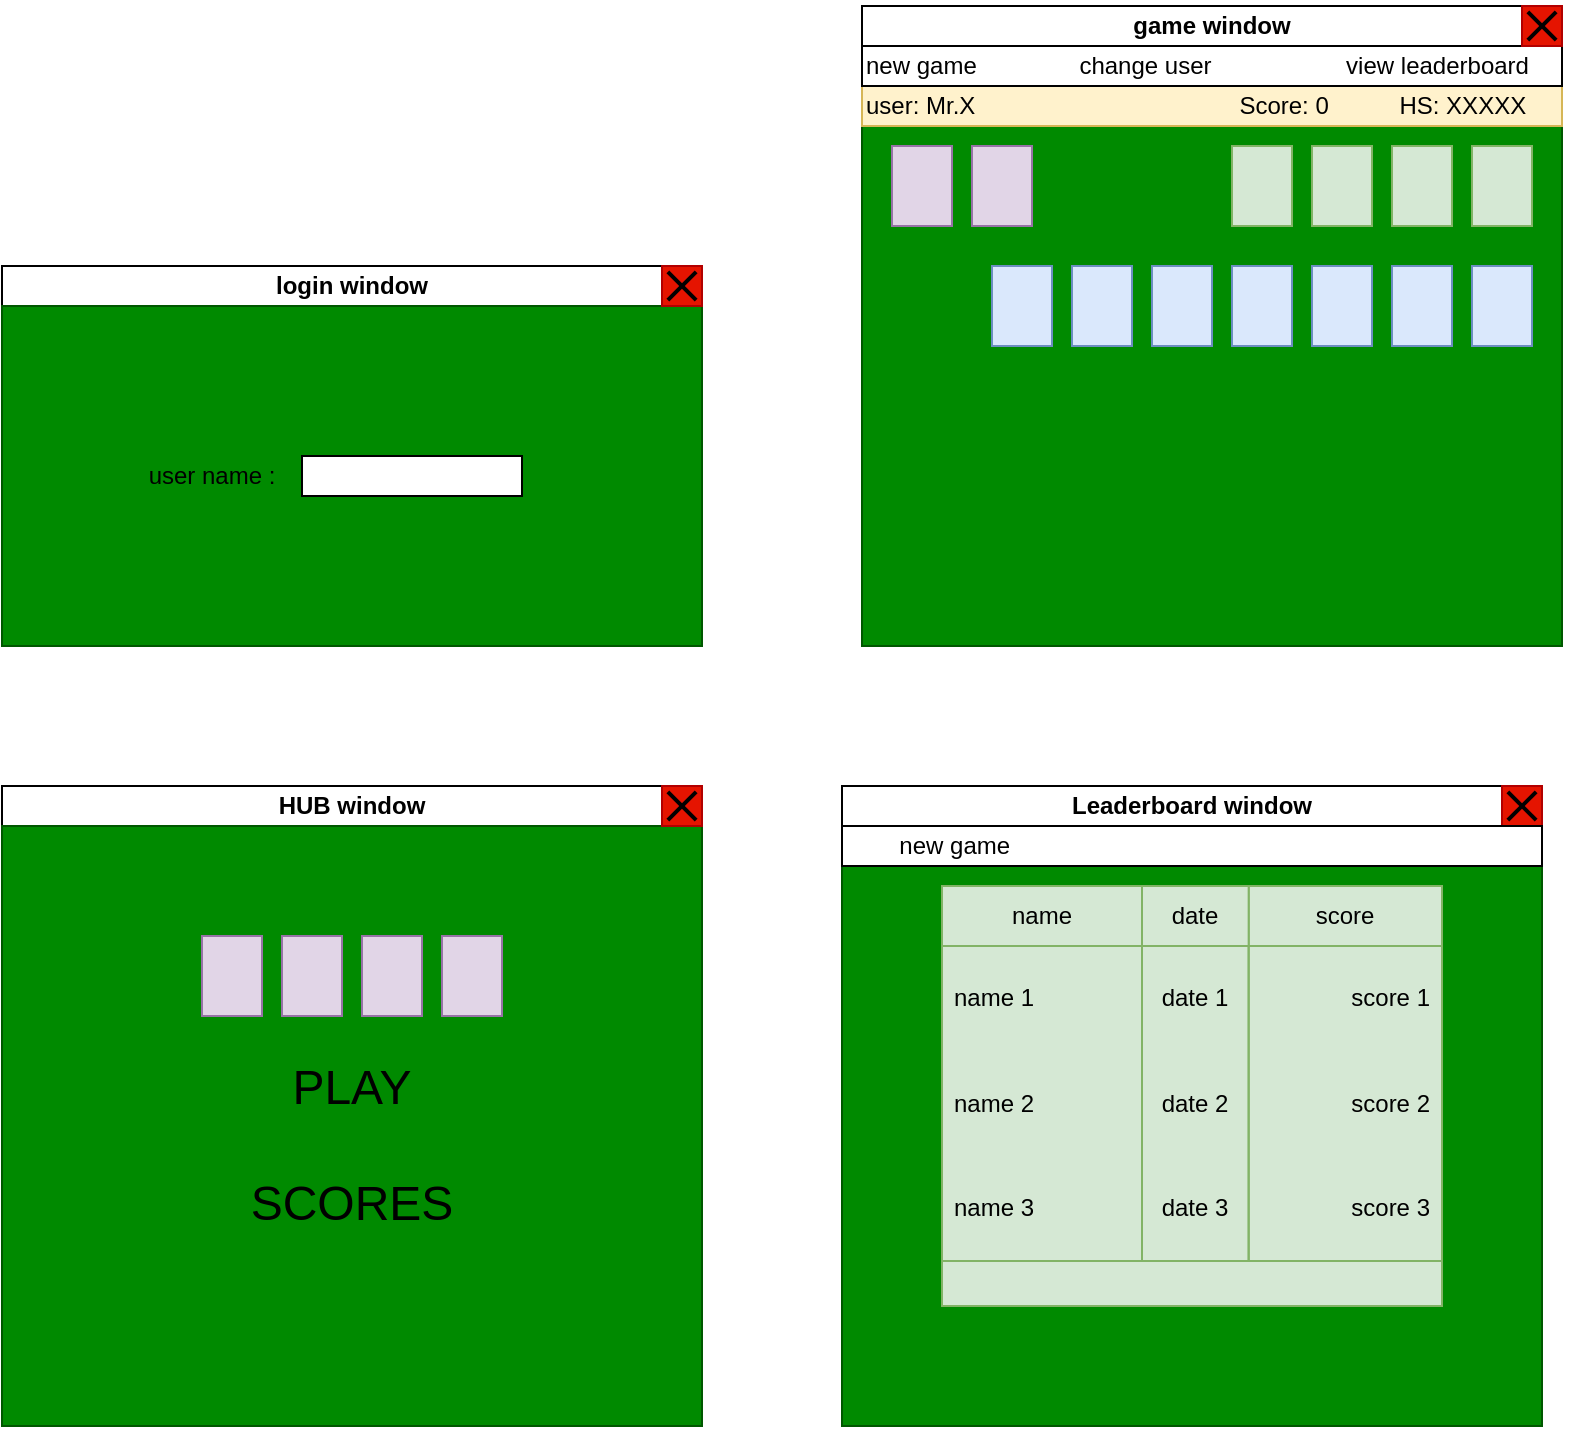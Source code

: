 <mxfile version="24.7.5">
  <diagram name="Page-1" id="zYkQ7ycPL-iNdv8deyL2">
    <mxGraphModel dx="1674" dy="844" grid="1" gridSize="10" guides="1" tooltips="1" connect="1" arrows="1" fold="1" page="1" pageScale="1" pageWidth="827" pageHeight="1169" background="none" math="0" shadow="0">
      <root>
        <mxCell id="0" />
        <mxCell id="1" parent="0" />
        <mxCell id="FdAXJDtFcCwPDoSCl_Y0-1" value="game window" style="swimlane;whiteSpace=wrap;html=1;startSize=20;" parent="1" vertex="1">
          <mxGeometry x="470" y="10" width="350" height="320" as="geometry" />
        </mxCell>
        <mxCell id="FdAXJDtFcCwPDoSCl_Y0-2" value="" style="rounded=0;whiteSpace=wrap;html=1;fillColor=#008a00;strokeColor=#005700;fontColor=#ffffff;" parent="FdAXJDtFcCwPDoSCl_Y0-1" vertex="1">
          <mxGeometry y="20" width="350" height="300" as="geometry" />
        </mxCell>
        <mxCell id="FdAXJDtFcCwPDoSCl_Y0-3" value="" style="rounded=0;whiteSpace=wrap;html=1;fillColor=#e1d5e7;strokeColor=#9673a6;" parent="FdAXJDtFcCwPDoSCl_Y0-1" vertex="1">
          <mxGeometry x="15" y="70" width="30" height="40" as="geometry" />
        </mxCell>
        <mxCell id="FdAXJDtFcCwPDoSCl_Y0-4" value="" style="rounded=0;whiteSpace=wrap;html=1;fillColor=#e1d5e7;strokeColor=#9673a6;" parent="FdAXJDtFcCwPDoSCl_Y0-1" vertex="1">
          <mxGeometry x="55" y="70" width="30" height="40" as="geometry" />
        </mxCell>
        <mxCell id="FdAXJDtFcCwPDoSCl_Y0-8" value="" style="rounded=0;whiteSpace=wrap;html=1;fillColor=#d5e8d4;strokeColor=#82b366;" parent="FdAXJDtFcCwPDoSCl_Y0-1" vertex="1">
          <mxGeometry x="305" y="70" width="30" height="40" as="geometry" />
        </mxCell>
        <mxCell id="FdAXJDtFcCwPDoSCl_Y0-7" value="" style="rounded=0;whiteSpace=wrap;html=1;fillColor=#d5e8d4;strokeColor=#82b366;" parent="FdAXJDtFcCwPDoSCl_Y0-1" vertex="1">
          <mxGeometry x="265" y="70" width="30" height="40" as="geometry" />
        </mxCell>
        <mxCell id="FdAXJDtFcCwPDoSCl_Y0-6" value="" style="rounded=0;whiteSpace=wrap;html=1;fillColor=#d5e8d4;strokeColor=#82b366;" parent="FdAXJDtFcCwPDoSCl_Y0-1" vertex="1">
          <mxGeometry x="225" y="70" width="30" height="40" as="geometry" />
        </mxCell>
        <mxCell id="FdAXJDtFcCwPDoSCl_Y0-5" value="" style="rounded=0;whiteSpace=wrap;html=1;fillColor=#d5e8d4;strokeColor=#82b366;" parent="FdAXJDtFcCwPDoSCl_Y0-1" vertex="1">
          <mxGeometry x="185" y="70" width="30" height="40" as="geometry" />
        </mxCell>
        <mxCell id="FdAXJDtFcCwPDoSCl_Y0-15" value="" style="rounded=0;whiteSpace=wrap;html=1;fillColor=#dae8fc;strokeColor=#6c8ebf;" parent="FdAXJDtFcCwPDoSCl_Y0-1" vertex="1">
          <mxGeometry x="305" y="130" width="30" height="40" as="geometry" />
        </mxCell>
        <mxCell id="FdAXJDtFcCwPDoSCl_Y0-14" value="" style="rounded=0;whiteSpace=wrap;html=1;fillColor=#dae8fc;strokeColor=#6c8ebf;" parent="FdAXJDtFcCwPDoSCl_Y0-1" vertex="1">
          <mxGeometry x="265" y="130" width="30" height="40" as="geometry" />
        </mxCell>
        <mxCell id="FdAXJDtFcCwPDoSCl_Y0-13" value="" style="rounded=0;whiteSpace=wrap;html=1;fillColor=#dae8fc;strokeColor=#6c8ebf;" parent="FdAXJDtFcCwPDoSCl_Y0-1" vertex="1">
          <mxGeometry x="225" y="130" width="30" height="40" as="geometry" />
        </mxCell>
        <mxCell id="FdAXJDtFcCwPDoSCl_Y0-12" value="" style="rounded=0;whiteSpace=wrap;html=1;fillColor=#dae8fc;strokeColor=#6c8ebf;" parent="FdAXJDtFcCwPDoSCl_Y0-1" vertex="1">
          <mxGeometry x="185" y="130" width="30" height="40" as="geometry" />
        </mxCell>
        <mxCell id="FdAXJDtFcCwPDoSCl_Y0-11" value="" style="rounded=0;whiteSpace=wrap;html=1;fillColor=#dae8fc;strokeColor=#6c8ebf;" parent="FdAXJDtFcCwPDoSCl_Y0-1" vertex="1">
          <mxGeometry x="65" y="130" width="30" height="40" as="geometry" />
        </mxCell>
        <mxCell id="FdAXJDtFcCwPDoSCl_Y0-10" value="" style="rounded=0;whiteSpace=wrap;html=1;fillColor=#dae8fc;strokeColor=#6c8ebf;" parent="FdAXJDtFcCwPDoSCl_Y0-1" vertex="1">
          <mxGeometry x="145" y="130" width="30" height="40" as="geometry" />
        </mxCell>
        <mxCell id="FdAXJDtFcCwPDoSCl_Y0-9" value="" style="rounded=0;whiteSpace=wrap;html=1;fillColor=#dae8fc;strokeColor=#6c8ebf;" parent="FdAXJDtFcCwPDoSCl_Y0-1" vertex="1">
          <mxGeometry x="105" y="130" width="30" height="40" as="geometry" />
        </mxCell>
        <mxCell id="FdAXJDtFcCwPDoSCl_Y0-16" value="&lt;div style=&quot;&quot;&gt;&lt;span style=&quot;background-color: initial;&quot;&gt;user: Mr.X&lt;span style=&quot;white-space: pre;&quot;&gt;&#x9;&lt;/span&gt;&lt;span style=&quot;white-space: pre;&quot;&gt;&#x9;&lt;/span&gt;&lt;span style=&quot;white-space: pre;&quot;&gt;&#x9;&lt;/span&gt;&lt;span style=&quot;white-space: pre;&quot;&gt;&#x9;&lt;/span&gt;&lt;span style=&quot;white-space: pre;&quot;&gt;&#x9;&lt;/span&gt;Score: 0&lt;span style=&quot;white-space: pre;&quot;&gt;&#x9;&lt;/span&gt;&lt;span style=&quot;white-space: pre;&quot;&gt;&#x9;&lt;/span&gt;HS: XXXXX&lt;/span&gt;&lt;/div&gt;" style="rounded=0;whiteSpace=wrap;html=1;align=left;fillColor=#fff2cc;strokeColor=#d6b656;" parent="FdAXJDtFcCwPDoSCl_Y0-1" vertex="1">
          <mxGeometry y="40" width="350" height="20" as="geometry" />
        </mxCell>
        <mxCell id="FdAXJDtFcCwPDoSCl_Y0-17" value="&lt;div style=&quot;&quot;&gt;new game&lt;span style=&quot;white-space: pre;&quot;&gt;&#x9;&lt;span style=&quot;white-space: pre;&quot;&gt;&#x9;&lt;/span&gt;&lt;/span&gt;change user&lt;span style=&quot;white-space: pre;&quot;&gt;&#x9;&lt;/span&gt;&lt;span style=&quot;white-space: pre;&quot;&gt;&#x9;&lt;/span&gt;&lt;span style=&quot;white-space: pre;&quot;&gt;&#x9;&lt;/span&gt;&lt;span style=&quot;white-space: pre;&quot;&gt;view&lt;/span&gt;&amp;nbsp;&lt;span style=&quot;white-space: pre;&quot;&gt;leaderboard&lt;/span&gt;&lt;/div&gt;" style="rounded=0;whiteSpace=wrap;html=1;align=left;" parent="FdAXJDtFcCwPDoSCl_Y0-1" vertex="1">
          <mxGeometry y="20" width="350" height="20" as="geometry" />
        </mxCell>
        <mxCell id="FdAXJDtFcCwPDoSCl_Y0-18" value="" style="rounded=0;whiteSpace=wrap;html=1;fillColor=#e51400;fontColor=#ffffff;strokeColor=#B20000;" parent="FdAXJDtFcCwPDoSCl_Y0-1" vertex="1">
          <mxGeometry x="330" width="20" height="20" as="geometry" />
        </mxCell>
        <mxCell id="FdAXJDtFcCwPDoSCl_Y0-19" value="" style="line;strokeWidth=2;html=1;rotation=45;" parent="FdAXJDtFcCwPDoSCl_Y0-1" vertex="1">
          <mxGeometry x="330" y="5" width="20" height="10" as="geometry" />
        </mxCell>
        <mxCell id="FdAXJDtFcCwPDoSCl_Y0-20" value="" style="line;strokeWidth=2;html=1;rotation=-225;" parent="FdAXJDtFcCwPDoSCl_Y0-1" vertex="1">
          <mxGeometry x="330" y="5" width="20" height="10" as="geometry" />
        </mxCell>
        <mxCell id="FdAXJDtFcCwPDoSCl_Y0-23" value="HUB window" style="swimlane;whiteSpace=wrap;html=1;startSize=20;" parent="1" vertex="1">
          <mxGeometry x="40" y="400" width="350" height="320" as="geometry" />
        </mxCell>
        <mxCell id="FdAXJDtFcCwPDoSCl_Y0-24" value="" style="rounded=0;whiteSpace=wrap;html=1;fillColor=#008a00;strokeColor=#005700;fontColor=#ffffff;" parent="FdAXJDtFcCwPDoSCl_Y0-23" vertex="1">
          <mxGeometry y="20" width="350" height="300" as="geometry" />
        </mxCell>
        <mxCell id="FdAXJDtFcCwPDoSCl_Y0-40" value="" style="rounded=0;whiteSpace=wrap;html=1;fillColor=#e51400;fontColor=#ffffff;strokeColor=#B20000;" parent="FdAXJDtFcCwPDoSCl_Y0-23" vertex="1">
          <mxGeometry x="330" width="20" height="20" as="geometry" />
        </mxCell>
        <mxCell id="FdAXJDtFcCwPDoSCl_Y0-41" value="" style="line;strokeWidth=2;html=1;rotation=45;" parent="FdAXJDtFcCwPDoSCl_Y0-23" vertex="1">
          <mxGeometry x="330" y="5" width="20" height="10" as="geometry" />
        </mxCell>
        <mxCell id="FdAXJDtFcCwPDoSCl_Y0-42" value="" style="line;strokeWidth=2;html=1;rotation=-225;" parent="FdAXJDtFcCwPDoSCl_Y0-23" vertex="1">
          <mxGeometry x="330" y="5" width="20" height="10" as="geometry" />
        </mxCell>
        <mxCell id="FdAXJDtFcCwPDoSCl_Y0-43" value="" style="rounded=0;whiteSpace=wrap;html=1;fillColor=#e1d5e7;strokeColor=#9673a6;" parent="FdAXJDtFcCwPDoSCl_Y0-23" vertex="1">
          <mxGeometry x="140" y="75" width="30" height="40" as="geometry" />
        </mxCell>
        <mxCell id="FdAXJDtFcCwPDoSCl_Y0-46" value="" style="rounded=0;whiteSpace=wrap;html=1;fillColor=#e1d5e7;strokeColor=#9673a6;" parent="FdAXJDtFcCwPDoSCl_Y0-23" vertex="1">
          <mxGeometry x="180" y="75" width="30" height="40" as="geometry" />
        </mxCell>
        <mxCell id="FdAXJDtFcCwPDoSCl_Y0-45" value="" style="rounded=0;whiteSpace=wrap;html=1;fillColor=#e1d5e7;strokeColor=#9673a6;" parent="FdAXJDtFcCwPDoSCl_Y0-23" vertex="1">
          <mxGeometry x="220" y="75" width="30" height="40" as="geometry" />
        </mxCell>
        <mxCell id="FdAXJDtFcCwPDoSCl_Y0-44" value="" style="rounded=0;whiteSpace=wrap;html=1;fillColor=#e1d5e7;strokeColor=#9673a6;" parent="FdAXJDtFcCwPDoSCl_Y0-23" vertex="1">
          <mxGeometry x="100" y="75" width="30" height="40" as="geometry" />
        </mxCell>
        <mxCell id="FdAXJDtFcCwPDoSCl_Y0-47" value="&lt;font style=&quot;font-size: 24px;&quot;&gt;PLAY&lt;/font&gt;&lt;div&gt;&lt;font style=&quot;font-size: 24px;&quot;&gt;&lt;br&gt;&lt;/font&gt;&lt;/div&gt;&lt;div&gt;&lt;span style=&quot;font-size: 24px;&quot;&gt;SCORES&lt;/span&gt;&lt;/div&gt;" style="text;html=1;align=center;verticalAlign=middle;whiteSpace=wrap;rounded=0;" parent="FdAXJDtFcCwPDoSCl_Y0-23" vertex="1">
          <mxGeometry x="60" y="115" width="230" height="130" as="geometry" />
        </mxCell>
        <mxCell id="FdAXJDtFcCwPDoSCl_Y0-48" value="Leaderboard window" style="swimlane;whiteSpace=wrap;html=1;startSize=20;" parent="1" vertex="1">
          <mxGeometry x="460" y="400" width="350" height="320" as="geometry">
            <mxRectangle x="260" y="370" width="150" height="30" as="alternateBounds" />
          </mxGeometry>
        </mxCell>
        <mxCell id="FdAXJDtFcCwPDoSCl_Y0-49" value="" style="rounded=0;whiteSpace=wrap;html=1;fillColor=#008a00;strokeColor=#005700;fontColor=#ffffff;" parent="FdAXJDtFcCwPDoSCl_Y0-48" vertex="1">
          <mxGeometry y="20" width="350" height="300" as="geometry" />
        </mxCell>
        <mxCell id="FdAXJDtFcCwPDoSCl_Y0-50" value="" style="rounded=0;whiteSpace=wrap;html=1;fillColor=#e51400;fontColor=#ffffff;strokeColor=#B20000;" parent="FdAXJDtFcCwPDoSCl_Y0-48" vertex="1">
          <mxGeometry x="330" width="20" height="20" as="geometry" />
        </mxCell>
        <mxCell id="FdAXJDtFcCwPDoSCl_Y0-51" value="" style="line;strokeWidth=2;html=1;rotation=45;" parent="FdAXJDtFcCwPDoSCl_Y0-48" vertex="1">
          <mxGeometry x="330" y="5" width="20" height="10" as="geometry" />
        </mxCell>
        <mxCell id="FdAXJDtFcCwPDoSCl_Y0-52" value="" style="line;strokeWidth=2;html=1;rotation=-225;" parent="FdAXJDtFcCwPDoSCl_Y0-48" vertex="1">
          <mxGeometry x="330" y="5" width="20" height="10" as="geometry" />
        </mxCell>
        <mxCell id="FdAXJDtFcCwPDoSCl_Y0-70" value="" style="group;fillColor=#d5e8d4;strokeColor=#82b366;" parent="FdAXJDtFcCwPDoSCl_Y0-48" vertex="1" connectable="0">
          <mxGeometry x="50" y="50" width="250" height="210" as="geometry" />
        </mxCell>
        <mxCell id="FdAXJDtFcCwPDoSCl_Y0-58" value="name" style="swimlane;fontStyle=0;childLayout=stackLayout;horizontal=1;startSize=30;horizontalStack=0;resizeParent=1;resizeParentMax=0;resizeLast=0;collapsible=1;marginBottom=0;whiteSpace=wrap;html=1;fillColor=#d5e8d4;strokeColor=#82b366;" parent="FdAXJDtFcCwPDoSCl_Y0-70" vertex="1">
          <mxGeometry width="100" height="187.5" as="geometry" />
        </mxCell>
        <mxCell id="FdAXJDtFcCwPDoSCl_Y0-59" value="name 1" style="text;strokeColor=none;fillColor=none;align=left;verticalAlign=middle;spacingLeft=4;spacingRight=4;overflow=hidden;points=[[0,0.5],[1,0.5]];portConstraint=eastwest;rotatable=0;whiteSpace=wrap;html=1;" parent="FdAXJDtFcCwPDoSCl_Y0-58" vertex="1">
          <mxGeometry y="30" width="100" height="52.5" as="geometry" />
        </mxCell>
        <mxCell id="FdAXJDtFcCwPDoSCl_Y0-60" value="name 2" style="text;strokeColor=none;fillColor=none;align=left;verticalAlign=middle;spacingLeft=4;spacingRight=4;overflow=hidden;points=[[0,0.5],[1,0.5]];portConstraint=eastwest;rotatable=0;whiteSpace=wrap;html=1;" parent="FdAXJDtFcCwPDoSCl_Y0-58" vertex="1">
          <mxGeometry y="82.5" width="100" height="52.5" as="geometry" />
        </mxCell>
        <mxCell id="FdAXJDtFcCwPDoSCl_Y0-61" value="name 3" style="text;strokeColor=none;fillColor=none;align=left;verticalAlign=middle;spacingLeft=4;spacingRight=4;overflow=hidden;points=[[0,0.5],[1,0.5]];portConstraint=eastwest;rotatable=0;whiteSpace=wrap;html=1;" parent="FdAXJDtFcCwPDoSCl_Y0-58" vertex="1">
          <mxGeometry y="135" width="100" height="52.5" as="geometry" />
        </mxCell>
        <mxCell id="FdAXJDtFcCwPDoSCl_Y0-66" value="score" style="swimlane;fontStyle=0;childLayout=stackLayout;horizontal=1;startSize=30;horizontalStack=0;resizeParent=1;resizeParentMax=0;resizeLast=0;collapsible=1;marginBottom=0;whiteSpace=wrap;html=1;fillColor=#d5e8d4;strokeColor=#82b366;" parent="FdAXJDtFcCwPDoSCl_Y0-70" vertex="1">
          <mxGeometry x="153.33" width="96.67" height="187.5" as="geometry" />
        </mxCell>
        <mxCell id="FdAXJDtFcCwPDoSCl_Y0-67" value="score 1" style="text;strokeColor=none;fillColor=none;align=right;verticalAlign=middle;spacingLeft=4;spacingRight=4;overflow=hidden;points=[[0,0.5],[1,0.5]];portConstraint=eastwest;rotatable=0;whiteSpace=wrap;html=1;" parent="FdAXJDtFcCwPDoSCl_Y0-66" vertex="1">
          <mxGeometry y="30" width="96.67" height="52.5" as="geometry" />
        </mxCell>
        <mxCell id="FdAXJDtFcCwPDoSCl_Y0-68" value="score 2" style="text;strokeColor=none;fillColor=none;align=right;verticalAlign=middle;spacingLeft=4;spacingRight=4;overflow=hidden;points=[[0,0.5],[1,0.5]];portConstraint=eastwest;rotatable=0;whiteSpace=wrap;html=1;" parent="FdAXJDtFcCwPDoSCl_Y0-66" vertex="1">
          <mxGeometry y="82.5" width="96.67" height="52.5" as="geometry" />
        </mxCell>
        <mxCell id="FdAXJDtFcCwPDoSCl_Y0-69" value="score 3" style="text;strokeColor=none;fillColor=none;align=right;verticalAlign=middle;spacingLeft=4;spacingRight=4;overflow=hidden;points=[[0,0.5],[1,0.5]];portConstraint=eastwest;rotatable=0;whiteSpace=wrap;html=1;" parent="FdAXJDtFcCwPDoSCl_Y0-66" vertex="1">
          <mxGeometry y="135" width="96.67" height="52.5" as="geometry" />
        </mxCell>
        <mxCell id="FdAXJDtFcCwPDoSCl_Y0-62" value="date" style="swimlane;fontStyle=0;childLayout=stackLayout;horizontal=1;startSize=30;horizontalStack=0;resizeParent=1;resizeParentMax=0;resizeLast=0;collapsible=1;marginBottom=0;whiteSpace=wrap;html=1;fillColor=#d5e8d4;strokeColor=#82b366;" parent="FdAXJDtFcCwPDoSCl_Y0-70" vertex="1">
          <mxGeometry x="100" width="53.33" height="187.5" as="geometry" />
        </mxCell>
        <mxCell id="FdAXJDtFcCwPDoSCl_Y0-63" value="date 1" style="text;strokeColor=none;fillColor=none;align=center;verticalAlign=middle;spacingLeft=4;spacingRight=4;overflow=hidden;points=[[0,0.5],[1,0.5]];portConstraint=eastwest;rotatable=0;whiteSpace=wrap;html=1;" parent="FdAXJDtFcCwPDoSCl_Y0-62" vertex="1">
          <mxGeometry y="30" width="53.33" height="52.5" as="geometry" />
        </mxCell>
        <mxCell id="FdAXJDtFcCwPDoSCl_Y0-64" value="date 2" style="text;strokeColor=none;fillColor=none;align=center;verticalAlign=middle;spacingLeft=4;spacingRight=4;overflow=hidden;points=[[0,0.5],[1,0.5]];portConstraint=eastwest;rotatable=0;whiteSpace=wrap;html=1;" parent="FdAXJDtFcCwPDoSCl_Y0-62" vertex="1">
          <mxGeometry y="82.5" width="53.33" height="52.5" as="geometry" />
        </mxCell>
        <mxCell id="FdAXJDtFcCwPDoSCl_Y0-65" value="date 3" style="text;strokeColor=none;fillColor=none;align=center;verticalAlign=middle;spacingLeft=4;spacingRight=4;overflow=hidden;points=[[0,0.5],[1,0.5]];portConstraint=eastwest;rotatable=0;whiteSpace=wrap;html=1;" parent="FdAXJDtFcCwPDoSCl_Y0-62" vertex="1">
          <mxGeometry y="135" width="53.33" height="52.5" as="geometry" />
        </mxCell>
        <mxCell id="OcC8gOZ4PIjLcGPV9Bdj-23" value="&lt;div style=&quot;&quot;&gt;&lt;span style=&quot;white-space: pre;&quot;&gt;&#x9;&lt;/span&gt;new game&lt;/div&gt;" style="rounded=0;whiteSpace=wrap;html=1;align=left;" parent="FdAXJDtFcCwPDoSCl_Y0-48" vertex="1">
          <mxGeometry y="20" width="350" height="20" as="geometry" />
        </mxCell>
        <mxCell id="OcC8gOZ4PIjLcGPV9Bdj-3" value="login window" style="swimlane;whiteSpace=wrap;html=1;startSize=20;" parent="1" vertex="1">
          <mxGeometry x="40" y="140" width="350" height="190" as="geometry" />
        </mxCell>
        <mxCell id="OcC8gOZ4PIjLcGPV9Bdj-4" value="" style="rounded=0;whiteSpace=wrap;html=1;fillColor=#008a00;strokeColor=#005700;fontColor=#ffffff;" parent="OcC8gOZ4PIjLcGPV9Bdj-3" vertex="1">
          <mxGeometry y="20" width="350" height="170" as="geometry" />
        </mxCell>
        <mxCell id="OcC8gOZ4PIjLcGPV9Bdj-5" value="" style="rounded=0;whiteSpace=wrap;html=1;fillColor=#e51400;fontColor=#ffffff;strokeColor=#B20000;" parent="OcC8gOZ4PIjLcGPV9Bdj-3" vertex="1">
          <mxGeometry x="330" width="20" height="20" as="geometry" />
        </mxCell>
        <mxCell id="OcC8gOZ4PIjLcGPV9Bdj-6" value="" style="line;strokeWidth=2;html=1;rotation=45;" parent="OcC8gOZ4PIjLcGPV9Bdj-3" vertex="1">
          <mxGeometry x="330" y="5" width="20" height="10" as="geometry" />
        </mxCell>
        <mxCell id="OcC8gOZ4PIjLcGPV9Bdj-7" value="" style="line;strokeWidth=2;html=1;rotation=-225;" parent="OcC8gOZ4PIjLcGPV9Bdj-3" vertex="1">
          <mxGeometry x="330" y="5" width="20" height="10" as="geometry" />
        </mxCell>
        <mxCell id="OcC8gOZ4PIjLcGPV9Bdj-16" value="" style="rounded=0;whiteSpace=wrap;html=1;" parent="OcC8gOZ4PIjLcGPV9Bdj-3" vertex="1">
          <mxGeometry x="150" y="95" width="110" height="20" as="geometry" />
        </mxCell>
        <mxCell id="OcC8gOZ4PIjLcGPV9Bdj-19" value="user name :" style="text;html=1;align=center;verticalAlign=middle;whiteSpace=wrap;rounded=0;" parent="OcC8gOZ4PIjLcGPV9Bdj-3" vertex="1">
          <mxGeometry x="70" y="90" width="70" height="30" as="geometry" />
        </mxCell>
      </root>
    </mxGraphModel>
  </diagram>
</mxfile>
